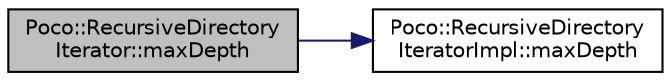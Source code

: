 digraph "Poco::RecursiveDirectoryIterator::maxDepth"
{
 // LATEX_PDF_SIZE
  edge [fontname="Helvetica",fontsize="10",labelfontname="Helvetica",labelfontsize="10"];
  node [fontname="Helvetica",fontsize="10",shape=record];
  rankdir="LR";
  Node1 [label="Poco::RecursiveDirectory\lIterator::maxDepth",height=0.2,width=0.4,color="black", fillcolor="grey75", style="filled", fontcolor="black",tooltip="Max depth of recursion (counting from 1)."];
  Node1 -> Node2 [color="midnightblue",fontsize="10",style="solid"];
  Node2 [label="Poco::RecursiveDirectory\lIteratorImpl::maxDepth",height=0.2,width=0.4,color="black", fillcolor="white", style="filled",URL="$classPoco_1_1RecursiveDirectoryIteratorImpl.html#ac10af9b3e966752582c83aeb2fdb869f",tooltip=" "];
}
